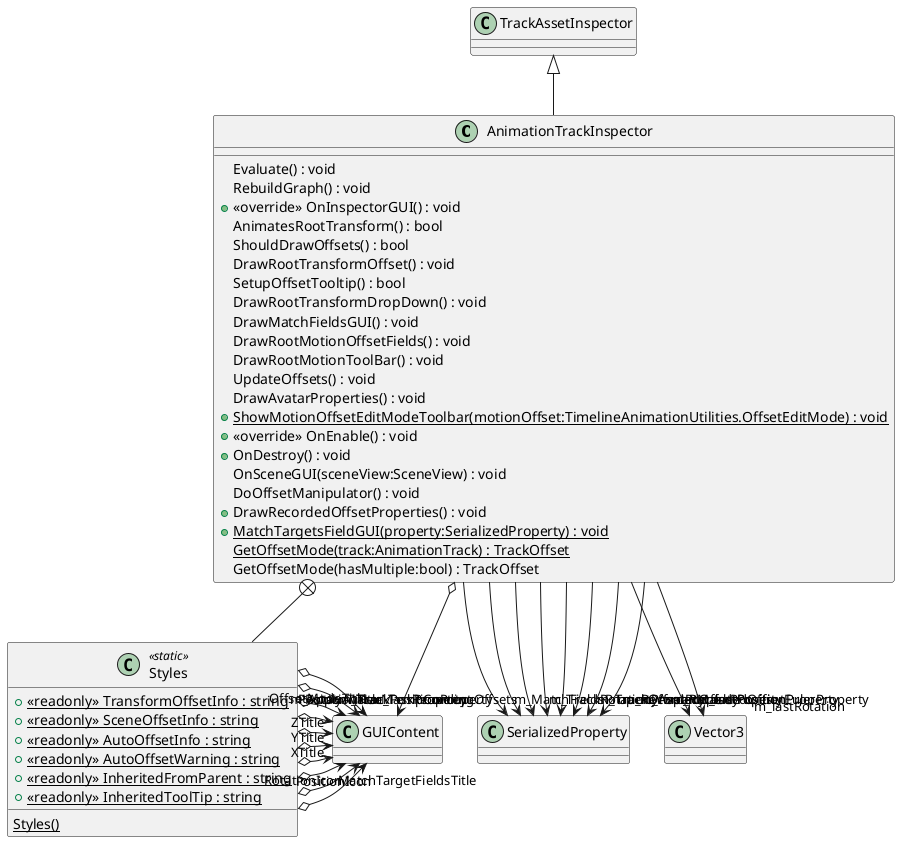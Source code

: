 @startuml
class AnimationTrackInspector {
    Evaluate() : void
    RebuildGraph() : void
    + <<override>> OnInspectorGUI() : void
    AnimatesRootTransform() : bool
    ShouldDrawOffsets() : bool
    DrawRootTransformOffset() : void
    SetupOffsetTooltip() : bool
    DrawRootTransformDropDown() : void
    DrawMatchFieldsGUI() : void
    DrawRootMotionOffsetFields() : void
    DrawRootMotionToolBar() : void
    UpdateOffsets() : void
    DrawAvatarProperties() : void
    + {static} ShowMotionOffsetEditModeToolbar(motionOffset:TimelineAnimationUtilities.OffsetEditMode) : void
    + <<override>> OnEnable() : void
    + OnDestroy() : void
    OnSceneGUI(sceneView:SceneView) : void
    DoOffsetManipulator() : void
    + DrawRecordedOffsetProperties() : void
    + {static} MatchTargetsFieldGUI(property:SerializedProperty) : void
    {static} GetOffsetMode(track:AnimationTrack) : TrackOffset
    GetOffsetMode(hasMultiple:bool) : TrackOffset
}
class Styles <<static>> {
    + {static} <<readonly>> TransformOffsetInfo : string
    + {static} <<readonly>> SceneOffsetInfo : string
    + {static} <<readonly>> AutoOffsetInfo : string
    + {static} <<readonly>> AutoOffsetWarning : string
    + {static} <<readonly>> InheritedFromParent : string
    + {static} <<readonly>> InheritedToolTip : string
    {static} Styles()
}
TrackAssetInspector <|-- AnimationTrackInspector
AnimationTrackInspector --> "m_MatchFieldsProperty" SerializedProperty
AnimationTrackInspector --> "m_TrackPositionProperty" SerializedProperty
AnimationTrackInspector --> "m_TrackRotationProperty" SerializedProperty
AnimationTrackInspector --> "m_AvatarMaskProperty" SerializedProperty
AnimationTrackInspector --> "m_ApplyAvatarMaskProperty" SerializedProperty
AnimationTrackInspector --> "m_TrackOffsetProperty" SerializedProperty
AnimationTrackInspector --> "m_RecordedOffsetPositionProperty" SerializedProperty
AnimationTrackInspector --> "m_RecordedOffsetEulerProperty" SerializedProperty
AnimationTrackInspector --> "m_lastPosition" Vector3
AnimationTrackInspector --> "m_lastRotation" Vector3
AnimationTrackInspector o-> "m_TempContent" GUIContent
AnimationTrackInspector +-- Styles
Styles o-> "MatchTargetFieldsTitle" GUIContent
Styles o-> "PositionIcon" GUIContent
Styles o-> "RotationIcon" GUIContent
Styles o-> "XTitle" GUIContent
Styles o-> "YTitle" GUIContent
Styles o-> "ZTitle" GUIContent
Styles o-> "PositionTitle" GUIContent
Styles o-> "RotationTitle" GUIContent
Styles o-> "OffsetModeTitle" GUIContent
Styles o-> "RecordingOffsets" GUIContent
@enduml
